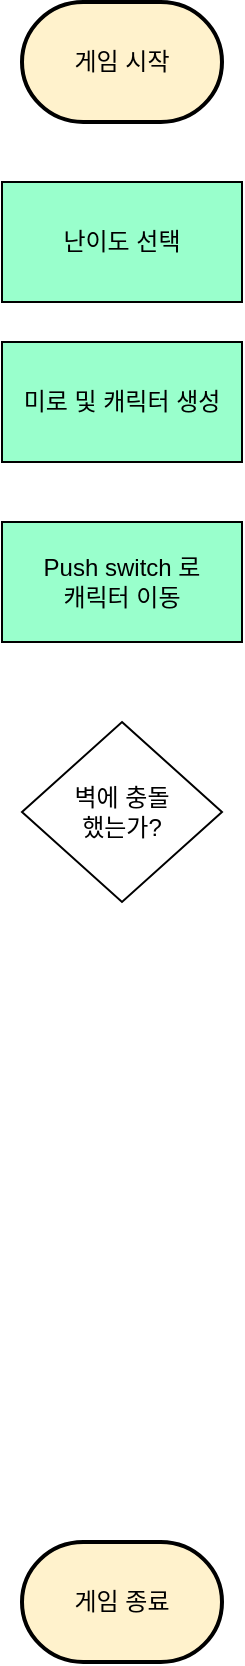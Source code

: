 <mxfile version="27.1.1">
  <diagram name="페이지-1" id="XxxpSQrDGY3Lz6ars4wC">
    <mxGraphModel dx="919" dy="2246" grid="1" gridSize="10" guides="1" tooltips="1" connect="1" arrows="1" fold="1" page="1" pageScale="1" pageWidth="827" pageHeight="1169" math="0" shadow="0">
      <root>
        <mxCell id="0" />
        <mxCell id="1" parent="0" />
        <mxCell id="8a5C9kc6SofKmOnc5kcL-7" value="게임 시작" style="strokeWidth=2;html=1;shape=mxgraph.flowchart.terminator;whiteSpace=wrap;fillColor=#FFF2CC;" vertex="1" parent="1">
          <mxGeometry x="450" width="100" height="60" as="geometry" />
        </mxCell>
        <mxCell id="8a5C9kc6SofKmOnc5kcL-8" value="게임 종료" style="strokeWidth=2;html=1;shape=mxgraph.flowchart.terminator;whiteSpace=wrap;fillColor=#FFF2CC;" vertex="1" parent="1">
          <mxGeometry x="450" y="770" width="100" height="60" as="geometry" />
        </mxCell>
        <mxCell id="8a5C9kc6SofKmOnc5kcL-10" value="미로 및 캐릭터 생성" style="rounded=0;whiteSpace=wrap;html=1;fillColor=#99FFCC;" vertex="1" parent="1">
          <mxGeometry x="440" y="170" width="120" height="60" as="geometry" />
        </mxCell>
        <mxCell id="8a5C9kc6SofKmOnc5kcL-14" value="Push switch 로 &lt;br&gt;캐릭터 이동" style="rounded=0;whiteSpace=wrap;html=1;fillColor=#99FFCC;" vertex="1" parent="1">
          <mxGeometry x="440" y="260" width="120" height="60" as="geometry" />
        </mxCell>
        <mxCell id="8a5C9kc6SofKmOnc5kcL-15" value="난이도 선택" style="rounded=0;whiteSpace=wrap;html=1;fillColor=#99FFCC;" vertex="1" parent="1">
          <mxGeometry x="440" y="90" width="120" height="60" as="geometry" />
        </mxCell>
        <mxCell id="8a5C9kc6SofKmOnc5kcL-16" value="벽에 충돌 &lt;br&gt;했는가?" style="rhombus;whiteSpace=wrap;html=1;" vertex="1" parent="1">
          <mxGeometry x="450" y="360" width="100" height="90" as="geometry" />
        </mxCell>
      </root>
    </mxGraphModel>
  </diagram>
</mxfile>
